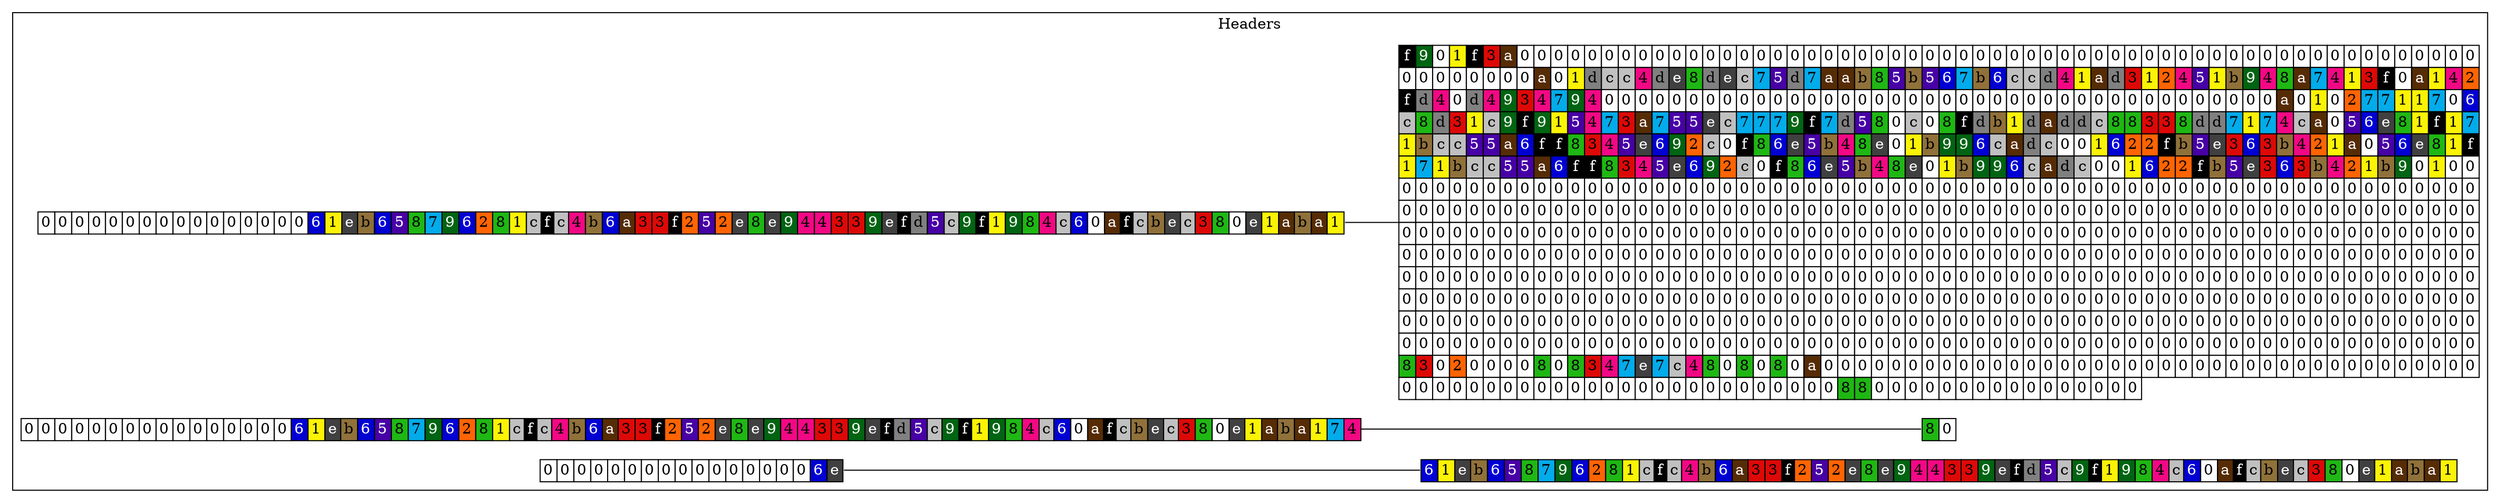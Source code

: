 digraph trie {
		rankdir=LR;
		node [shape=none margin=0 width=0 height=0]
		edge [dir = none headport=w tailport=e]
	subgraph cluster_0 {
			label = "Headers";
			color = black;

	k_10 [label=<
	<table border="0" color="#000000" cellborder="1" cellspacing="0">
	<tr>		<td bgcolor="#FFFFFF"><font color="#000000">0</font></td>
				<td bgcolor="#FFFFFF"><font color="#000000">0</font></td>
				<td bgcolor="#FFFFFF"><font color="#000000">0</font></td>
				<td bgcolor="#FFFFFF"><font color="#000000">0</font></td>
				<td bgcolor="#FFFFFF"><font color="#000000">0</font></td>
				<td bgcolor="#FFFFFF"><font color="#000000">0</font></td>
				<td bgcolor="#FFFFFF"><font color="#000000">0</font></td>
				<td bgcolor="#FFFFFF"><font color="#000000">0</font></td>
				<td bgcolor="#FFFFFF"><font color="#000000">0</font></td>
				<td bgcolor="#FFFFFF"><font color="#000000">0</font></td>
				<td bgcolor="#FFFFFF"><font color="#000000">0</font></td>
				<td bgcolor="#FFFFFF"><font color="#000000">0</font></td>
				<td bgcolor="#FFFFFF"><font color="#000000">0</font></td>
				<td bgcolor="#FFFFFF"><font color="#000000">0</font></td>
				<td bgcolor="#FFFFFF"><font color="#000000">0</font></td>
				<td bgcolor="#FFFFFF"><font color="#000000">0</font></td>
				<td bgcolor="#0000D3"><font color="#FFFFFF">6</font></td>
				<td bgcolor="#FBF305"><font color="#000000">1</font></td>
				<td bgcolor="#404040"><font color="#FFFFFF">e</font></td>
				<td bgcolor="#90713A"><font color="#000000">b</font></td>
				<td bgcolor="#0000D3"><font color="#FFFFFF">6</font></td>
				<td bgcolor="#4700A5"><font color="#FFFFFF">5</font></td>
				<td bgcolor="#1FB714"><font color="#000000">8</font></td>
				<td bgcolor="#02ABEA"><font color="#000000">7</font></td>
				<td bgcolor="#006412"><font color="#FFFFFF">9</font></td>
				<td bgcolor="#0000D3"><font color="#FFFFFF">6</font></td>
				<td bgcolor="#FF6403"><font color="#000000">2</font></td>
				<td bgcolor="#1FB714"><font color="#000000">8</font></td>
				<td bgcolor="#FBF305"><font color="#000000">1</font></td>
				<td bgcolor="#C0C0C0"><font color="#000000">c</font></td>
				<td bgcolor="#000000"><font color="#FFFFFF">f</font></td>
				<td bgcolor="#C0C0C0"><font color="#000000">c</font></td>
				<td bgcolor="#F20884"><font color="#000000">4</font></td>
				<td bgcolor="#90713A"><font color="#000000">b</font></td>
				<td bgcolor="#0000D3"><font color="#FFFFFF">6</font></td>
				<td bgcolor="#562C05"><font color="#FFFFFF">a</font></td>
				<td bgcolor="#DD0907"><font color="#000000">3</font></td>
				<td bgcolor="#DD0907"><font color="#000000">3</font></td>
				<td bgcolor="#000000"><font color="#FFFFFF">f</font></td>
				<td bgcolor="#FF6403"><font color="#000000">2</font></td>
				<td bgcolor="#4700A5"><font color="#FFFFFF">5</font></td>
				<td bgcolor="#FF6403"><font color="#000000">2</font></td>
				<td bgcolor="#404040"><font color="#FFFFFF">e</font></td>
				<td bgcolor="#1FB714"><font color="#000000">8</font></td>
				<td bgcolor="#404040"><font color="#FFFFFF">e</font></td>
				<td bgcolor="#006412"><font color="#FFFFFF">9</font></td>
				<td bgcolor="#F20884"><font color="#000000">4</font></td>
				<td bgcolor="#F20884"><font color="#000000">4</font></td>
				<td bgcolor="#DD0907"><font color="#000000">3</font></td>
				<td bgcolor="#DD0907"><font color="#000000">3</font></td>
				<td bgcolor="#006412"><font color="#FFFFFF">9</font></td>
				<td bgcolor="#404040"><font color="#FFFFFF">e</font></td>
				<td bgcolor="#000000"><font color="#FFFFFF">f</font></td>
				<td bgcolor="#808080"><font color="#000000">d</font></td>
				<td bgcolor="#4700A5"><font color="#FFFFFF">5</font></td>
				<td bgcolor="#C0C0C0"><font color="#000000">c</font></td>
				<td bgcolor="#006412"><font color="#FFFFFF">9</font></td>
				<td bgcolor="#000000"><font color="#FFFFFF">f</font></td>
				<td bgcolor="#FBF305"><font color="#000000">1</font></td>
				<td bgcolor="#006412"><font color="#FFFFFF">9</font></td>
				<td bgcolor="#1FB714"><font color="#000000">8</font></td>
				<td bgcolor="#F20884"><font color="#000000">4</font></td>
				<td bgcolor="#C0C0C0"><font color="#000000">c</font></td>
				<td bgcolor="#0000D3"><font color="#FFFFFF">6</font></td>
				<td bgcolor="#FFFFFF"><font color="#000000">0</font></td>
				<td bgcolor="#562C05"><font color="#FFFFFF">a</font></td>
				<td bgcolor="#000000"><font color="#FFFFFF">f</font></td>
				<td bgcolor="#C0C0C0"><font color="#000000">c</font></td>
				<td bgcolor="#90713A"><font color="#000000">b</font></td>
				<td bgcolor="#404040"><font color="#FFFFFF">e</font></td>
				<td bgcolor="#C0C0C0"><font color="#000000">c</font></td>
				<td bgcolor="#DD0907"><font color="#000000">3</font></td>
				<td bgcolor="#1FB714"><font color="#000000">8</font></td>
				<td bgcolor="#FFFFFF"><font color="#000000">0</font></td>
				<td bgcolor="#404040"><font color="#FFFFFF">e</font></td>
				<td bgcolor="#FBF305"><font color="#000000">1</font></td>
				<td bgcolor="#562C05"><font color="#FFFFFF">a</font></td>
				<td bgcolor="#90713A"><font color="#000000">b</font></td>
				<td bgcolor="#562C05"><font color="#FFFFFF">a</font></td>
				<td bgcolor="#FBF305"><font color="#000000">1</font></td>
		
	</tr></table>
	>];
	
	v_10 [label=<
	<table border="0" color="#000000" cellborder="1" cellspacing="0">
			<tr>		<td bgcolor="#000000"><font color="#FFFFFF">f</font></td>
						<td bgcolor="#006412"><font color="#FFFFFF">9</font></td>
						<td bgcolor="#FFFFFF"><font color="#000000">0</font></td>
						<td bgcolor="#FBF305"><font color="#000000">1</font></td>
						<td bgcolor="#000000"><font color="#FFFFFF">f</font></td>
						<td bgcolor="#DD0907"><font color="#000000">3</font></td>
						<td bgcolor="#562C05"><font color="#FFFFFF">a</font></td>
						<td bgcolor="#FFFFFF"><font color="#000000">0</font></td>
						<td bgcolor="#FFFFFF"><font color="#000000">0</font></td>
						<td bgcolor="#FFFFFF"><font color="#000000">0</font></td>
						<td bgcolor="#FFFFFF"><font color="#000000">0</font></td>
						<td bgcolor="#FFFFFF"><font color="#000000">0</font></td>
						<td bgcolor="#FFFFFF"><font color="#000000">0</font></td>
						<td bgcolor="#FFFFFF"><font color="#000000">0</font></td>
						<td bgcolor="#FFFFFF"><font color="#000000">0</font></td>
						<td bgcolor="#FFFFFF"><font color="#000000">0</font></td>
						<td bgcolor="#FFFFFF"><font color="#000000">0</font></td>
						<td bgcolor="#FFFFFF"><font color="#000000">0</font></td>
						<td bgcolor="#FFFFFF"><font color="#000000">0</font></td>
						<td bgcolor="#FFFFFF"><font color="#000000">0</font></td>
						<td bgcolor="#FFFFFF"><font color="#000000">0</font></td>
						<td bgcolor="#FFFFFF"><font color="#000000">0</font></td>
						<td bgcolor="#FFFFFF"><font color="#000000">0</font></td>
						<td bgcolor="#FFFFFF"><font color="#000000">0</font></td>
						<td bgcolor="#FFFFFF"><font color="#000000">0</font></td>
						<td bgcolor="#FFFFFF"><font color="#000000">0</font></td>
						<td bgcolor="#FFFFFF"><font color="#000000">0</font></td>
						<td bgcolor="#FFFFFF"><font color="#000000">0</font></td>
						<td bgcolor="#FFFFFF"><font color="#000000">0</font></td>
						<td bgcolor="#FFFFFF"><font color="#000000">0</font></td>
						<td bgcolor="#FFFFFF"><font color="#000000">0</font></td>
						<td bgcolor="#FFFFFF"><font color="#000000">0</font></td>
						<td bgcolor="#FFFFFF"><font color="#000000">0</font></td>
						<td bgcolor="#FFFFFF"><font color="#000000">0</font></td>
						<td bgcolor="#FFFFFF"><font color="#000000">0</font></td>
						<td bgcolor="#FFFFFF"><font color="#000000">0</font></td>
						<td bgcolor="#FFFFFF"><font color="#000000">0</font></td>
						<td bgcolor="#FFFFFF"><font color="#000000">0</font></td>
						<td bgcolor="#FFFFFF"><font color="#000000">0</font></td>
						<td bgcolor="#FFFFFF"><font color="#000000">0</font></td>
						<td bgcolor="#FFFFFF"><font color="#000000">0</font></td>
						<td bgcolor="#FFFFFF"><font color="#000000">0</font></td>
						<td bgcolor="#FFFFFF"><font color="#000000">0</font></td>
						<td bgcolor="#FFFFFF"><font color="#000000">0</font></td>
						<td bgcolor="#FFFFFF"><font color="#000000">0</font></td>
						<td bgcolor="#FFFFFF"><font color="#000000">0</font></td>
						<td bgcolor="#FFFFFF"><font color="#000000">0</font></td>
						<td bgcolor="#FFFFFF"><font color="#000000">0</font></td>
						<td bgcolor="#FFFFFF"><font color="#000000">0</font></td>
						<td bgcolor="#FFFFFF"><font color="#000000">0</font></td>
						<td bgcolor="#FFFFFF"><font color="#000000">0</font></td>
						<td bgcolor="#FFFFFF"><font color="#000000">0</font></td>
						<td bgcolor="#FFFFFF"><font color="#000000">0</font></td>
						<td bgcolor="#FFFFFF"><font color="#000000">0</font></td>
						<td bgcolor="#FFFFFF"><font color="#000000">0</font></td>
						<td bgcolor="#FFFFFF"><font color="#000000">0</font></td>
						<td bgcolor="#FFFFFF"><font color="#000000">0</font></td>
						<td bgcolor="#FFFFFF"><font color="#000000">0</font></td>
						<td bgcolor="#FFFFFF"><font color="#000000">0</font></td>
						<td bgcolor="#FFFFFF"><font color="#000000">0</font></td>
						<td bgcolor="#FFFFFF"><font color="#000000">0</font></td>
						<td bgcolor="#FFFFFF"><font color="#000000">0</font></td>
						<td bgcolor="#FFFFFF"><font color="#000000">0</font></td>
						<td bgcolor="#FFFFFF"><font color="#000000">0</font></td>
				</tr>
				<tr>		<td bgcolor="#FFFFFF"><font color="#000000">0</font></td>
						<td bgcolor="#FFFFFF"><font color="#000000">0</font></td>
						<td bgcolor="#FFFFFF"><font color="#000000">0</font></td>
						<td bgcolor="#FFFFFF"><font color="#000000">0</font></td>
						<td bgcolor="#FFFFFF"><font color="#000000">0</font></td>
						<td bgcolor="#FFFFFF"><font color="#000000">0</font></td>
						<td bgcolor="#FFFFFF"><font color="#000000">0</font></td>
						<td bgcolor="#FFFFFF"><font color="#000000">0</font></td>
						<td bgcolor="#562C05"><font color="#FFFFFF">a</font></td>
						<td bgcolor="#FFFFFF"><font color="#000000">0</font></td>
						<td bgcolor="#FBF305"><font color="#000000">1</font></td>
						<td bgcolor="#808080"><font color="#000000">d</font></td>
						<td bgcolor="#C0C0C0"><font color="#000000">c</font></td>
						<td bgcolor="#C0C0C0"><font color="#000000">c</font></td>
						<td bgcolor="#F20884"><font color="#000000">4</font></td>
						<td bgcolor="#808080"><font color="#000000">d</font></td>
						<td bgcolor="#404040"><font color="#FFFFFF">e</font></td>
						<td bgcolor="#1FB714"><font color="#000000">8</font></td>
						<td bgcolor="#808080"><font color="#000000">d</font></td>
						<td bgcolor="#404040"><font color="#FFFFFF">e</font></td>
						<td bgcolor="#C0C0C0"><font color="#000000">c</font></td>
						<td bgcolor="#02ABEA"><font color="#000000">7</font></td>
						<td bgcolor="#4700A5"><font color="#FFFFFF">5</font></td>
						<td bgcolor="#808080"><font color="#000000">d</font></td>
						<td bgcolor="#02ABEA"><font color="#000000">7</font></td>
						<td bgcolor="#562C05"><font color="#FFFFFF">a</font></td>
						<td bgcolor="#562C05"><font color="#FFFFFF">a</font></td>
						<td bgcolor="#90713A"><font color="#000000">b</font></td>
						<td bgcolor="#1FB714"><font color="#000000">8</font></td>
						<td bgcolor="#4700A5"><font color="#FFFFFF">5</font></td>
						<td bgcolor="#90713A"><font color="#000000">b</font></td>
						<td bgcolor="#4700A5"><font color="#FFFFFF">5</font></td>
						<td bgcolor="#0000D3"><font color="#FFFFFF">6</font></td>
						<td bgcolor="#02ABEA"><font color="#000000">7</font></td>
						<td bgcolor="#90713A"><font color="#000000">b</font></td>
						<td bgcolor="#0000D3"><font color="#FFFFFF">6</font></td>
						<td bgcolor="#C0C0C0"><font color="#000000">c</font></td>
						<td bgcolor="#C0C0C0"><font color="#000000">c</font></td>
						<td bgcolor="#808080"><font color="#000000">d</font></td>
						<td bgcolor="#F20884"><font color="#000000">4</font></td>
						<td bgcolor="#FBF305"><font color="#000000">1</font></td>
						<td bgcolor="#562C05"><font color="#FFFFFF">a</font></td>
						<td bgcolor="#808080"><font color="#000000">d</font></td>
						<td bgcolor="#DD0907"><font color="#000000">3</font></td>
						<td bgcolor="#FBF305"><font color="#000000">1</font></td>
						<td bgcolor="#FF6403"><font color="#000000">2</font></td>
						<td bgcolor="#F20884"><font color="#000000">4</font></td>
						<td bgcolor="#4700A5"><font color="#FFFFFF">5</font></td>
						<td bgcolor="#FBF305"><font color="#000000">1</font></td>
						<td bgcolor="#90713A"><font color="#000000">b</font></td>
						<td bgcolor="#006412"><font color="#FFFFFF">9</font></td>
						<td bgcolor="#F20884"><font color="#000000">4</font></td>
						<td bgcolor="#1FB714"><font color="#000000">8</font></td>
						<td bgcolor="#562C05"><font color="#FFFFFF">a</font></td>
						<td bgcolor="#02ABEA"><font color="#000000">7</font></td>
						<td bgcolor="#F20884"><font color="#000000">4</font></td>
						<td bgcolor="#FBF305"><font color="#000000">1</font></td>
						<td bgcolor="#DD0907"><font color="#000000">3</font></td>
						<td bgcolor="#000000"><font color="#FFFFFF">f</font></td>
						<td bgcolor="#FFFFFF"><font color="#000000">0</font></td>
						<td bgcolor="#562C05"><font color="#FFFFFF">a</font></td>
						<td bgcolor="#FBF305"><font color="#000000">1</font></td>
						<td bgcolor="#F20884"><font color="#000000">4</font></td>
						<td bgcolor="#FF6403"><font color="#000000">2</font></td>
				</tr>
				<tr>		<td bgcolor="#000000"><font color="#FFFFFF">f</font></td>
						<td bgcolor="#808080"><font color="#000000">d</font></td>
						<td bgcolor="#F20884"><font color="#000000">4</font></td>
						<td bgcolor="#FFFFFF"><font color="#000000">0</font></td>
						<td bgcolor="#808080"><font color="#000000">d</font></td>
						<td bgcolor="#F20884"><font color="#000000">4</font></td>
						<td bgcolor="#006412"><font color="#FFFFFF">9</font></td>
						<td bgcolor="#DD0907"><font color="#000000">3</font></td>
						<td bgcolor="#F20884"><font color="#000000">4</font></td>
						<td bgcolor="#02ABEA"><font color="#000000">7</font></td>
						<td bgcolor="#006412"><font color="#FFFFFF">9</font></td>
						<td bgcolor="#F20884"><font color="#000000">4</font></td>
						<td bgcolor="#FFFFFF"><font color="#000000">0</font></td>
						<td bgcolor="#FFFFFF"><font color="#000000">0</font></td>
						<td bgcolor="#FFFFFF"><font color="#000000">0</font></td>
						<td bgcolor="#FFFFFF"><font color="#000000">0</font></td>
						<td bgcolor="#FFFFFF"><font color="#000000">0</font></td>
						<td bgcolor="#FFFFFF"><font color="#000000">0</font></td>
						<td bgcolor="#FFFFFF"><font color="#000000">0</font></td>
						<td bgcolor="#FFFFFF"><font color="#000000">0</font></td>
						<td bgcolor="#FFFFFF"><font color="#000000">0</font></td>
						<td bgcolor="#FFFFFF"><font color="#000000">0</font></td>
						<td bgcolor="#FFFFFF"><font color="#000000">0</font></td>
						<td bgcolor="#FFFFFF"><font color="#000000">0</font></td>
						<td bgcolor="#FFFFFF"><font color="#000000">0</font></td>
						<td bgcolor="#FFFFFF"><font color="#000000">0</font></td>
						<td bgcolor="#FFFFFF"><font color="#000000">0</font></td>
						<td bgcolor="#FFFFFF"><font color="#000000">0</font></td>
						<td bgcolor="#FFFFFF"><font color="#000000">0</font></td>
						<td bgcolor="#FFFFFF"><font color="#000000">0</font></td>
						<td bgcolor="#FFFFFF"><font color="#000000">0</font></td>
						<td bgcolor="#FFFFFF"><font color="#000000">0</font></td>
						<td bgcolor="#FFFFFF"><font color="#000000">0</font></td>
						<td bgcolor="#FFFFFF"><font color="#000000">0</font></td>
						<td bgcolor="#FFFFFF"><font color="#000000">0</font></td>
						<td bgcolor="#FFFFFF"><font color="#000000">0</font></td>
						<td bgcolor="#FFFFFF"><font color="#000000">0</font></td>
						<td bgcolor="#FFFFFF"><font color="#000000">0</font></td>
						<td bgcolor="#FFFFFF"><font color="#000000">0</font></td>
						<td bgcolor="#FFFFFF"><font color="#000000">0</font></td>
						<td bgcolor="#FFFFFF"><font color="#000000">0</font></td>
						<td bgcolor="#FFFFFF"><font color="#000000">0</font></td>
						<td bgcolor="#FFFFFF"><font color="#000000">0</font></td>
						<td bgcolor="#FFFFFF"><font color="#000000">0</font></td>
						<td bgcolor="#FFFFFF"><font color="#000000">0</font></td>
						<td bgcolor="#FFFFFF"><font color="#000000">0</font></td>
						<td bgcolor="#FFFFFF"><font color="#000000">0</font></td>
						<td bgcolor="#FFFFFF"><font color="#000000">0</font></td>
						<td bgcolor="#FFFFFF"><font color="#000000">0</font></td>
						<td bgcolor="#FFFFFF"><font color="#000000">0</font></td>
						<td bgcolor="#FFFFFF"><font color="#000000">0</font></td>
						<td bgcolor="#FFFFFF"><font color="#000000">0</font></td>
						<td bgcolor="#562C05"><font color="#FFFFFF">a</font></td>
						<td bgcolor="#FFFFFF"><font color="#000000">0</font></td>
						<td bgcolor="#FBF305"><font color="#000000">1</font></td>
						<td bgcolor="#FFFFFF"><font color="#000000">0</font></td>
						<td bgcolor="#FF6403"><font color="#000000">2</font></td>
						<td bgcolor="#02ABEA"><font color="#000000">7</font></td>
						<td bgcolor="#02ABEA"><font color="#000000">7</font></td>
						<td bgcolor="#FBF305"><font color="#000000">1</font></td>
						<td bgcolor="#FBF305"><font color="#000000">1</font></td>
						<td bgcolor="#02ABEA"><font color="#000000">7</font></td>
						<td bgcolor="#FFFFFF"><font color="#000000">0</font></td>
						<td bgcolor="#0000D3"><font color="#FFFFFF">6</font></td>
				</tr>
				<tr>		<td bgcolor="#C0C0C0"><font color="#000000">c</font></td>
						<td bgcolor="#1FB714"><font color="#000000">8</font></td>
						<td bgcolor="#808080"><font color="#000000">d</font></td>
						<td bgcolor="#DD0907"><font color="#000000">3</font></td>
						<td bgcolor="#FBF305"><font color="#000000">1</font></td>
						<td bgcolor="#C0C0C0"><font color="#000000">c</font></td>
						<td bgcolor="#006412"><font color="#FFFFFF">9</font></td>
						<td bgcolor="#000000"><font color="#FFFFFF">f</font></td>
						<td bgcolor="#006412"><font color="#FFFFFF">9</font></td>
						<td bgcolor="#FBF305"><font color="#000000">1</font></td>
						<td bgcolor="#4700A5"><font color="#FFFFFF">5</font></td>
						<td bgcolor="#F20884"><font color="#000000">4</font></td>
						<td bgcolor="#02ABEA"><font color="#000000">7</font></td>
						<td bgcolor="#DD0907"><font color="#000000">3</font></td>
						<td bgcolor="#562C05"><font color="#FFFFFF">a</font></td>
						<td bgcolor="#02ABEA"><font color="#000000">7</font></td>
						<td bgcolor="#4700A5"><font color="#FFFFFF">5</font></td>
						<td bgcolor="#4700A5"><font color="#FFFFFF">5</font></td>
						<td bgcolor="#404040"><font color="#FFFFFF">e</font></td>
						<td bgcolor="#C0C0C0"><font color="#000000">c</font></td>
						<td bgcolor="#02ABEA"><font color="#000000">7</font></td>
						<td bgcolor="#02ABEA"><font color="#000000">7</font></td>
						<td bgcolor="#02ABEA"><font color="#000000">7</font></td>
						<td bgcolor="#006412"><font color="#FFFFFF">9</font></td>
						<td bgcolor="#000000"><font color="#FFFFFF">f</font></td>
						<td bgcolor="#02ABEA"><font color="#000000">7</font></td>
						<td bgcolor="#808080"><font color="#000000">d</font></td>
						<td bgcolor="#4700A5"><font color="#FFFFFF">5</font></td>
						<td bgcolor="#1FB714"><font color="#000000">8</font></td>
						<td bgcolor="#FFFFFF"><font color="#000000">0</font></td>
						<td bgcolor="#C0C0C0"><font color="#000000">c</font></td>
						<td bgcolor="#FFFFFF"><font color="#000000">0</font></td>
						<td bgcolor="#1FB714"><font color="#000000">8</font></td>
						<td bgcolor="#000000"><font color="#FFFFFF">f</font></td>
						<td bgcolor="#808080"><font color="#000000">d</font></td>
						<td bgcolor="#90713A"><font color="#000000">b</font></td>
						<td bgcolor="#FBF305"><font color="#000000">1</font></td>
						<td bgcolor="#808080"><font color="#000000">d</font></td>
						<td bgcolor="#562C05"><font color="#FFFFFF">a</font></td>
						<td bgcolor="#808080"><font color="#000000">d</font></td>
						<td bgcolor="#808080"><font color="#000000">d</font></td>
						<td bgcolor="#C0C0C0"><font color="#000000">c</font></td>
						<td bgcolor="#1FB714"><font color="#000000">8</font></td>
						<td bgcolor="#1FB714"><font color="#000000">8</font></td>
						<td bgcolor="#DD0907"><font color="#000000">3</font></td>
						<td bgcolor="#DD0907"><font color="#000000">3</font></td>
						<td bgcolor="#1FB714"><font color="#000000">8</font></td>
						<td bgcolor="#808080"><font color="#000000">d</font></td>
						<td bgcolor="#808080"><font color="#000000">d</font></td>
						<td bgcolor="#02ABEA"><font color="#000000">7</font></td>
						<td bgcolor="#FBF305"><font color="#000000">1</font></td>
						<td bgcolor="#02ABEA"><font color="#000000">7</font></td>
						<td bgcolor="#F20884"><font color="#000000">4</font></td>
						<td bgcolor="#C0C0C0"><font color="#000000">c</font></td>
						<td bgcolor="#562C05"><font color="#FFFFFF">a</font></td>
						<td bgcolor="#FFFFFF"><font color="#000000">0</font></td>
						<td bgcolor="#4700A5"><font color="#FFFFFF">5</font></td>
						<td bgcolor="#0000D3"><font color="#FFFFFF">6</font></td>
						<td bgcolor="#404040"><font color="#FFFFFF">e</font></td>
						<td bgcolor="#1FB714"><font color="#000000">8</font></td>
						<td bgcolor="#FBF305"><font color="#000000">1</font></td>
						<td bgcolor="#000000"><font color="#FFFFFF">f</font></td>
						<td bgcolor="#FBF305"><font color="#000000">1</font></td>
						<td bgcolor="#02ABEA"><font color="#000000">7</font></td>
				</tr>
				<tr>		<td bgcolor="#FBF305"><font color="#000000">1</font></td>
						<td bgcolor="#90713A"><font color="#000000">b</font></td>
						<td bgcolor="#C0C0C0"><font color="#000000">c</font></td>
						<td bgcolor="#C0C0C0"><font color="#000000">c</font></td>
						<td bgcolor="#4700A5"><font color="#FFFFFF">5</font></td>
						<td bgcolor="#4700A5"><font color="#FFFFFF">5</font></td>
						<td bgcolor="#562C05"><font color="#FFFFFF">a</font></td>
						<td bgcolor="#0000D3"><font color="#FFFFFF">6</font></td>
						<td bgcolor="#000000"><font color="#FFFFFF">f</font></td>
						<td bgcolor="#000000"><font color="#FFFFFF">f</font></td>
						<td bgcolor="#1FB714"><font color="#000000">8</font></td>
						<td bgcolor="#DD0907"><font color="#000000">3</font></td>
						<td bgcolor="#F20884"><font color="#000000">4</font></td>
						<td bgcolor="#4700A5"><font color="#FFFFFF">5</font></td>
						<td bgcolor="#404040"><font color="#FFFFFF">e</font></td>
						<td bgcolor="#0000D3"><font color="#FFFFFF">6</font></td>
						<td bgcolor="#006412"><font color="#FFFFFF">9</font></td>
						<td bgcolor="#FF6403"><font color="#000000">2</font></td>
						<td bgcolor="#C0C0C0"><font color="#000000">c</font></td>
						<td bgcolor="#FFFFFF"><font color="#000000">0</font></td>
						<td bgcolor="#000000"><font color="#FFFFFF">f</font></td>
						<td bgcolor="#1FB714"><font color="#000000">8</font></td>
						<td bgcolor="#0000D3"><font color="#FFFFFF">6</font></td>
						<td bgcolor="#404040"><font color="#FFFFFF">e</font></td>
						<td bgcolor="#4700A5"><font color="#FFFFFF">5</font></td>
						<td bgcolor="#90713A"><font color="#000000">b</font></td>
						<td bgcolor="#F20884"><font color="#000000">4</font></td>
						<td bgcolor="#1FB714"><font color="#000000">8</font></td>
						<td bgcolor="#404040"><font color="#FFFFFF">e</font></td>
						<td bgcolor="#FFFFFF"><font color="#000000">0</font></td>
						<td bgcolor="#FBF305"><font color="#000000">1</font></td>
						<td bgcolor="#90713A"><font color="#000000">b</font></td>
						<td bgcolor="#006412"><font color="#FFFFFF">9</font></td>
						<td bgcolor="#006412"><font color="#FFFFFF">9</font></td>
						<td bgcolor="#0000D3"><font color="#FFFFFF">6</font></td>
						<td bgcolor="#C0C0C0"><font color="#000000">c</font></td>
						<td bgcolor="#562C05"><font color="#FFFFFF">a</font></td>
						<td bgcolor="#808080"><font color="#000000">d</font></td>
						<td bgcolor="#C0C0C0"><font color="#000000">c</font></td>
						<td bgcolor="#FFFFFF"><font color="#000000">0</font></td>
						<td bgcolor="#FFFFFF"><font color="#000000">0</font></td>
						<td bgcolor="#FBF305"><font color="#000000">1</font></td>
						<td bgcolor="#0000D3"><font color="#FFFFFF">6</font></td>
						<td bgcolor="#FF6403"><font color="#000000">2</font></td>
						<td bgcolor="#FF6403"><font color="#000000">2</font></td>
						<td bgcolor="#000000"><font color="#FFFFFF">f</font></td>
						<td bgcolor="#90713A"><font color="#000000">b</font></td>
						<td bgcolor="#4700A5"><font color="#FFFFFF">5</font></td>
						<td bgcolor="#404040"><font color="#FFFFFF">e</font></td>
						<td bgcolor="#DD0907"><font color="#000000">3</font></td>
						<td bgcolor="#0000D3"><font color="#FFFFFF">6</font></td>
						<td bgcolor="#DD0907"><font color="#000000">3</font></td>
						<td bgcolor="#90713A"><font color="#000000">b</font></td>
						<td bgcolor="#F20884"><font color="#000000">4</font></td>
						<td bgcolor="#FF6403"><font color="#000000">2</font></td>
						<td bgcolor="#FBF305"><font color="#000000">1</font></td>
						<td bgcolor="#562C05"><font color="#FFFFFF">a</font></td>
						<td bgcolor="#FFFFFF"><font color="#000000">0</font></td>
						<td bgcolor="#4700A5"><font color="#FFFFFF">5</font></td>
						<td bgcolor="#0000D3"><font color="#FFFFFF">6</font></td>
						<td bgcolor="#404040"><font color="#FFFFFF">e</font></td>
						<td bgcolor="#1FB714"><font color="#000000">8</font></td>
						<td bgcolor="#FBF305"><font color="#000000">1</font></td>
						<td bgcolor="#000000"><font color="#FFFFFF">f</font></td>
				</tr>
				<tr>		<td bgcolor="#FBF305"><font color="#000000">1</font></td>
						<td bgcolor="#02ABEA"><font color="#000000">7</font></td>
						<td bgcolor="#FBF305"><font color="#000000">1</font></td>
						<td bgcolor="#90713A"><font color="#000000">b</font></td>
						<td bgcolor="#C0C0C0"><font color="#000000">c</font></td>
						<td bgcolor="#C0C0C0"><font color="#000000">c</font></td>
						<td bgcolor="#4700A5"><font color="#FFFFFF">5</font></td>
						<td bgcolor="#4700A5"><font color="#FFFFFF">5</font></td>
						<td bgcolor="#562C05"><font color="#FFFFFF">a</font></td>
						<td bgcolor="#0000D3"><font color="#FFFFFF">6</font></td>
						<td bgcolor="#000000"><font color="#FFFFFF">f</font></td>
						<td bgcolor="#000000"><font color="#FFFFFF">f</font></td>
						<td bgcolor="#1FB714"><font color="#000000">8</font></td>
						<td bgcolor="#DD0907"><font color="#000000">3</font></td>
						<td bgcolor="#F20884"><font color="#000000">4</font></td>
						<td bgcolor="#4700A5"><font color="#FFFFFF">5</font></td>
						<td bgcolor="#404040"><font color="#FFFFFF">e</font></td>
						<td bgcolor="#0000D3"><font color="#FFFFFF">6</font></td>
						<td bgcolor="#006412"><font color="#FFFFFF">9</font></td>
						<td bgcolor="#FF6403"><font color="#000000">2</font></td>
						<td bgcolor="#C0C0C0"><font color="#000000">c</font></td>
						<td bgcolor="#FFFFFF"><font color="#000000">0</font></td>
						<td bgcolor="#000000"><font color="#FFFFFF">f</font></td>
						<td bgcolor="#1FB714"><font color="#000000">8</font></td>
						<td bgcolor="#0000D3"><font color="#FFFFFF">6</font></td>
						<td bgcolor="#404040"><font color="#FFFFFF">e</font></td>
						<td bgcolor="#4700A5"><font color="#FFFFFF">5</font></td>
						<td bgcolor="#90713A"><font color="#000000">b</font></td>
						<td bgcolor="#F20884"><font color="#000000">4</font></td>
						<td bgcolor="#1FB714"><font color="#000000">8</font></td>
						<td bgcolor="#404040"><font color="#FFFFFF">e</font></td>
						<td bgcolor="#FFFFFF"><font color="#000000">0</font></td>
						<td bgcolor="#FBF305"><font color="#000000">1</font></td>
						<td bgcolor="#90713A"><font color="#000000">b</font></td>
						<td bgcolor="#006412"><font color="#FFFFFF">9</font></td>
						<td bgcolor="#006412"><font color="#FFFFFF">9</font></td>
						<td bgcolor="#0000D3"><font color="#FFFFFF">6</font></td>
						<td bgcolor="#C0C0C0"><font color="#000000">c</font></td>
						<td bgcolor="#562C05"><font color="#FFFFFF">a</font></td>
						<td bgcolor="#808080"><font color="#000000">d</font></td>
						<td bgcolor="#C0C0C0"><font color="#000000">c</font></td>
						<td bgcolor="#FFFFFF"><font color="#000000">0</font></td>
						<td bgcolor="#FFFFFF"><font color="#000000">0</font></td>
						<td bgcolor="#FBF305"><font color="#000000">1</font></td>
						<td bgcolor="#0000D3"><font color="#FFFFFF">6</font></td>
						<td bgcolor="#FF6403"><font color="#000000">2</font></td>
						<td bgcolor="#FF6403"><font color="#000000">2</font></td>
						<td bgcolor="#000000"><font color="#FFFFFF">f</font></td>
						<td bgcolor="#90713A"><font color="#000000">b</font></td>
						<td bgcolor="#4700A5"><font color="#FFFFFF">5</font></td>
						<td bgcolor="#404040"><font color="#FFFFFF">e</font></td>
						<td bgcolor="#DD0907"><font color="#000000">3</font></td>
						<td bgcolor="#0000D3"><font color="#FFFFFF">6</font></td>
						<td bgcolor="#DD0907"><font color="#000000">3</font></td>
						<td bgcolor="#90713A"><font color="#000000">b</font></td>
						<td bgcolor="#F20884"><font color="#000000">4</font></td>
						<td bgcolor="#FF6403"><font color="#000000">2</font></td>
						<td bgcolor="#FBF305"><font color="#000000">1</font></td>
						<td bgcolor="#90713A"><font color="#000000">b</font></td>
						<td bgcolor="#006412"><font color="#FFFFFF">9</font></td>
						<td bgcolor="#FFFFFF"><font color="#000000">0</font></td>
						<td bgcolor="#FBF305"><font color="#000000">1</font></td>
						<td bgcolor="#FFFFFF"><font color="#000000">0</font></td>
						<td bgcolor="#FFFFFF"><font color="#000000">0</font></td>
				</tr>
				<tr>		<td bgcolor="#FFFFFF"><font color="#000000">0</font></td>
						<td bgcolor="#FFFFFF"><font color="#000000">0</font></td>
						<td bgcolor="#FFFFFF"><font color="#000000">0</font></td>
						<td bgcolor="#FFFFFF"><font color="#000000">0</font></td>
						<td bgcolor="#FFFFFF"><font color="#000000">0</font></td>
						<td bgcolor="#FFFFFF"><font color="#000000">0</font></td>
						<td bgcolor="#FFFFFF"><font color="#000000">0</font></td>
						<td bgcolor="#FFFFFF"><font color="#000000">0</font></td>
						<td bgcolor="#FFFFFF"><font color="#000000">0</font></td>
						<td bgcolor="#FFFFFF"><font color="#000000">0</font></td>
						<td bgcolor="#FFFFFF"><font color="#000000">0</font></td>
						<td bgcolor="#FFFFFF"><font color="#000000">0</font></td>
						<td bgcolor="#FFFFFF"><font color="#000000">0</font></td>
						<td bgcolor="#FFFFFF"><font color="#000000">0</font></td>
						<td bgcolor="#FFFFFF"><font color="#000000">0</font></td>
						<td bgcolor="#FFFFFF"><font color="#000000">0</font></td>
						<td bgcolor="#FFFFFF"><font color="#000000">0</font></td>
						<td bgcolor="#FFFFFF"><font color="#000000">0</font></td>
						<td bgcolor="#FFFFFF"><font color="#000000">0</font></td>
						<td bgcolor="#FFFFFF"><font color="#000000">0</font></td>
						<td bgcolor="#FFFFFF"><font color="#000000">0</font></td>
						<td bgcolor="#FFFFFF"><font color="#000000">0</font></td>
						<td bgcolor="#FFFFFF"><font color="#000000">0</font></td>
						<td bgcolor="#FFFFFF"><font color="#000000">0</font></td>
						<td bgcolor="#FFFFFF"><font color="#000000">0</font></td>
						<td bgcolor="#FFFFFF"><font color="#000000">0</font></td>
						<td bgcolor="#FFFFFF"><font color="#000000">0</font></td>
						<td bgcolor="#FFFFFF"><font color="#000000">0</font></td>
						<td bgcolor="#FFFFFF"><font color="#000000">0</font></td>
						<td bgcolor="#FFFFFF"><font color="#000000">0</font></td>
						<td bgcolor="#FFFFFF"><font color="#000000">0</font></td>
						<td bgcolor="#FFFFFF"><font color="#000000">0</font></td>
						<td bgcolor="#FFFFFF"><font color="#000000">0</font></td>
						<td bgcolor="#FFFFFF"><font color="#000000">0</font></td>
						<td bgcolor="#FFFFFF"><font color="#000000">0</font></td>
						<td bgcolor="#FFFFFF"><font color="#000000">0</font></td>
						<td bgcolor="#FFFFFF"><font color="#000000">0</font></td>
						<td bgcolor="#FFFFFF"><font color="#000000">0</font></td>
						<td bgcolor="#FFFFFF"><font color="#000000">0</font></td>
						<td bgcolor="#FFFFFF"><font color="#000000">0</font></td>
						<td bgcolor="#FFFFFF"><font color="#000000">0</font></td>
						<td bgcolor="#FFFFFF"><font color="#000000">0</font></td>
						<td bgcolor="#FFFFFF"><font color="#000000">0</font></td>
						<td bgcolor="#FFFFFF"><font color="#000000">0</font></td>
						<td bgcolor="#FFFFFF"><font color="#000000">0</font></td>
						<td bgcolor="#FFFFFF"><font color="#000000">0</font></td>
						<td bgcolor="#FFFFFF"><font color="#000000">0</font></td>
						<td bgcolor="#FFFFFF"><font color="#000000">0</font></td>
						<td bgcolor="#FFFFFF"><font color="#000000">0</font></td>
						<td bgcolor="#FFFFFF"><font color="#000000">0</font></td>
						<td bgcolor="#FFFFFF"><font color="#000000">0</font></td>
						<td bgcolor="#FFFFFF"><font color="#000000">0</font></td>
						<td bgcolor="#FFFFFF"><font color="#000000">0</font></td>
						<td bgcolor="#FFFFFF"><font color="#000000">0</font></td>
						<td bgcolor="#FFFFFF"><font color="#000000">0</font></td>
						<td bgcolor="#FFFFFF"><font color="#000000">0</font></td>
						<td bgcolor="#FFFFFF"><font color="#000000">0</font></td>
						<td bgcolor="#FFFFFF"><font color="#000000">0</font></td>
						<td bgcolor="#FFFFFF"><font color="#000000">0</font></td>
						<td bgcolor="#FFFFFF"><font color="#000000">0</font></td>
						<td bgcolor="#FFFFFF"><font color="#000000">0</font></td>
						<td bgcolor="#FFFFFF"><font color="#000000">0</font></td>
						<td bgcolor="#FFFFFF"><font color="#000000">0</font></td>
						<td bgcolor="#FFFFFF"><font color="#000000">0</font></td>
				</tr>
				<tr>		<td bgcolor="#FFFFFF"><font color="#000000">0</font></td>
						<td bgcolor="#FFFFFF"><font color="#000000">0</font></td>
						<td bgcolor="#FFFFFF"><font color="#000000">0</font></td>
						<td bgcolor="#FFFFFF"><font color="#000000">0</font></td>
						<td bgcolor="#FFFFFF"><font color="#000000">0</font></td>
						<td bgcolor="#FFFFFF"><font color="#000000">0</font></td>
						<td bgcolor="#FFFFFF"><font color="#000000">0</font></td>
						<td bgcolor="#FFFFFF"><font color="#000000">0</font></td>
						<td bgcolor="#FFFFFF"><font color="#000000">0</font></td>
						<td bgcolor="#FFFFFF"><font color="#000000">0</font></td>
						<td bgcolor="#FFFFFF"><font color="#000000">0</font></td>
						<td bgcolor="#FFFFFF"><font color="#000000">0</font></td>
						<td bgcolor="#FFFFFF"><font color="#000000">0</font></td>
						<td bgcolor="#FFFFFF"><font color="#000000">0</font></td>
						<td bgcolor="#FFFFFF"><font color="#000000">0</font></td>
						<td bgcolor="#FFFFFF"><font color="#000000">0</font></td>
						<td bgcolor="#FFFFFF"><font color="#000000">0</font></td>
						<td bgcolor="#FFFFFF"><font color="#000000">0</font></td>
						<td bgcolor="#FFFFFF"><font color="#000000">0</font></td>
						<td bgcolor="#FFFFFF"><font color="#000000">0</font></td>
						<td bgcolor="#FFFFFF"><font color="#000000">0</font></td>
						<td bgcolor="#FFFFFF"><font color="#000000">0</font></td>
						<td bgcolor="#FFFFFF"><font color="#000000">0</font></td>
						<td bgcolor="#FFFFFF"><font color="#000000">0</font></td>
						<td bgcolor="#FFFFFF"><font color="#000000">0</font></td>
						<td bgcolor="#FFFFFF"><font color="#000000">0</font></td>
						<td bgcolor="#FFFFFF"><font color="#000000">0</font></td>
						<td bgcolor="#FFFFFF"><font color="#000000">0</font></td>
						<td bgcolor="#FFFFFF"><font color="#000000">0</font></td>
						<td bgcolor="#FFFFFF"><font color="#000000">0</font></td>
						<td bgcolor="#FFFFFF"><font color="#000000">0</font></td>
						<td bgcolor="#FFFFFF"><font color="#000000">0</font></td>
						<td bgcolor="#FFFFFF"><font color="#000000">0</font></td>
						<td bgcolor="#FFFFFF"><font color="#000000">0</font></td>
						<td bgcolor="#FFFFFF"><font color="#000000">0</font></td>
						<td bgcolor="#FFFFFF"><font color="#000000">0</font></td>
						<td bgcolor="#FFFFFF"><font color="#000000">0</font></td>
						<td bgcolor="#FFFFFF"><font color="#000000">0</font></td>
						<td bgcolor="#FFFFFF"><font color="#000000">0</font></td>
						<td bgcolor="#FFFFFF"><font color="#000000">0</font></td>
						<td bgcolor="#FFFFFF"><font color="#000000">0</font></td>
						<td bgcolor="#FFFFFF"><font color="#000000">0</font></td>
						<td bgcolor="#FFFFFF"><font color="#000000">0</font></td>
						<td bgcolor="#FFFFFF"><font color="#000000">0</font></td>
						<td bgcolor="#FFFFFF"><font color="#000000">0</font></td>
						<td bgcolor="#FFFFFF"><font color="#000000">0</font></td>
						<td bgcolor="#FFFFFF"><font color="#000000">0</font></td>
						<td bgcolor="#FFFFFF"><font color="#000000">0</font></td>
						<td bgcolor="#FFFFFF"><font color="#000000">0</font></td>
						<td bgcolor="#FFFFFF"><font color="#000000">0</font></td>
						<td bgcolor="#FFFFFF"><font color="#000000">0</font></td>
						<td bgcolor="#FFFFFF"><font color="#000000">0</font></td>
						<td bgcolor="#FFFFFF"><font color="#000000">0</font></td>
						<td bgcolor="#FFFFFF"><font color="#000000">0</font></td>
						<td bgcolor="#FFFFFF"><font color="#000000">0</font></td>
						<td bgcolor="#FFFFFF"><font color="#000000">0</font></td>
						<td bgcolor="#FFFFFF"><font color="#000000">0</font></td>
						<td bgcolor="#FFFFFF"><font color="#000000">0</font></td>
						<td bgcolor="#FFFFFF"><font color="#000000">0</font></td>
						<td bgcolor="#FFFFFF"><font color="#000000">0</font></td>
						<td bgcolor="#FFFFFF"><font color="#000000">0</font></td>
						<td bgcolor="#FFFFFF"><font color="#000000">0</font></td>
						<td bgcolor="#FFFFFF"><font color="#000000">0</font></td>
						<td bgcolor="#FFFFFF"><font color="#000000">0</font></td>
				</tr>
				<tr>		<td bgcolor="#FFFFFF"><font color="#000000">0</font></td>
						<td bgcolor="#FFFFFF"><font color="#000000">0</font></td>
						<td bgcolor="#FFFFFF"><font color="#000000">0</font></td>
						<td bgcolor="#FFFFFF"><font color="#000000">0</font></td>
						<td bgcolor="#FFFFFF"><font color="#000000">0</font></td>
						<td bgcolor="#FFFFFF"><font color="#000000">0</font></td>
						<td bgcolor="#FFFFFF"><font color="#000000">0</font></td>
						<td bgcolor="#FFFFFF"><font color="#000000">0</font></td>
						<td bgcolor="#FFFFFF"><font color="#000000">0</font></td>
						<td bgcolor="#FFFFFF"><font color="#000000">0</font></td>
						<td bgcolor="#FFFFFF"><font color="#000000">0</font></td>
						<td bgcolor="#FFFFFF"><font color="#000000">0</font></td>
						<td bgcolor="#FFFFFF"><font color="#000000">0</font></td>
						<td bgcolor="#FFFFFF"><font color="#000000">0</font></td>
						<td bgcolor="#FFFFFF"><font color="#000000">0</font></td>
						<td bgcolor="#FFFFFF"><font color="#000000">0</font></td>
						<td bgcolor="#FFFFFF"><font color="#000000">0</font></td>
						<td bgcolor="#FFFFFF"><font color="#000000">0</font></td>
						<td bgcolor="#FFFFFF"><font color="#000000">0</font></td>
						<td bgcolor="#FFFFFF"><font color="#000000">0</font></td>
						<td bgcolor="#FFFFFF"><font color="#000000">0</font></td>
						<td bgcolor="#FFFFFF"><font color="#000000">0</font></td>
						<td bgcolor="#FFFFFF"><font color="#000000">0</font></td>
						<td bgcolor="#FFFFFF"><font color="#000000">0</font></td>
						<td bgcolor="#FFFFFF"><font color="#000000">0</font></td>
						<td bgcolor="#FFFFFF"><font color="#000000">0</font></td>
						<td bgcolor="#FFFFFF"><font color="#000000">0</font></td>
						<td bgcolor="#FFFFFF"><font color="#000000">0</font></td>
						<td bgcolor="#FFFFFF"><font color="#000000">0</font></td>
						<td bgcolor="#FFFFFF"><font color="#000000">0</font></td>
						<td bgcolor="#FFFFFF"><font color="#000000">0</font></td>
						<td bgcolor="#FFFFFF"><font color="#000000">0</font></td>
						<td bgcolor="#FFFFFF"><font color="#000000">0</font></td>
						<td bgcolor="#FFFFFF"><font color="#000000">0</font></td>
						<td bgcolor="#FFFFFF"><font color="#000000">0</font></td>
						<td bgcolor="#FFFFFF"><font color="#000000">0</font></td>
						<td bgcolor="#FFFFFF"><font color="#000000">0</font></td>
						<td bgcolor="#FFFFFF"><font color="#000000">0</font></td>
						<td bgcolor="#FFFFFF"><font color="#000000">0</font></td>
						<td bgcolor="#FFFFFF"><font color="#000000">0</font></td>
						<td bgcolor="#FFFFFF"><font color="#000000">0</font></td>
						<td bgcolor="#FFFFFF"><font color="#000000">0</font></td>
						<td bgcolor="#FFFFFF"><font color="#000000">0</font></td>
						<td bgcolor="#FFFFFF"><font color="#000000">0</font></td>
						<td bgcolor="#FFFFFF"><font color="#000000">0</font></td>
						<td bgcolor="#FFFFFF"><font color="#000000">0</font></td>
						<td bgcolor="#FFFFFF"><font color="#000000">0</font></td>
						<td bgcolor="#FFFFFF"><font color="#000000">0</font></td>
						<td bgcolor="#FFFFFF"><font color="#000000">0</font></td>
						<td bgcolor="#FFFFFF"><font color="#000000">0</font></td>
						<td bgcolor="#FFFFFF"><font color="#000000">0</font></td>
						<td bgcolor="#FFFFFF"><font color="#000000">0</font></td>
						<td bgcolor="#FFFFFF"><font color="#000000">0</font></td>
						<td bgcolor="#FFFFFF"><font color="#000000">0</font></td>
						<td bgcolor="#FFFFFF"><font color="#000000">0</font></td>
						<td bgcolor="#FFFFFF"><font color="#000000">0</font></td>
						<td bgcolor="#FFFFFF"><font color="#000000">0</font></td>
						<td bgcolor="#FFFFFF"><font color="#000000">0</font></td>
						<td bgcolor="#FFFFFF"><font color="#000000">0</font></td>
						<td bgcolor="#FFFFFF"><font color="#000000">0</font></td>
						<td bgcolor="#FFFFFF"><font color="#000000">0</font></td>
						<td bgcolor="#FFFFFF"><font color="#000000">0</font></td>
						<td bgcolor="#FFFFFF"><font color="#000000">0</font></td>
						<td bgcolor="#FFFFFF"><font color="#000000">0</font></td>
				</tr>
				<tr>		<td bgcolor="#FFFFFF"><font color="#000000">0</font></td>
						<td bgcolor="#FFFFFF"><font color="#000000">0</font></td>
						<td bgcolor="#FFFFFF"><font color="#000000">0</font></td>
						<td bgcolor="#FFFFFF"><font color="#000000">0</font></td>
						<td bgcolor="#FFFFFF"><font color="#000000">0</font></td>
						<td bgcolor="#FFFFFF"><font color="#000000">0</font></td>
						<td bgcolor="#FFFFFF"><font color="#000000">0</font></td>
						<td bgcolor="#FFFFFF"><font color="#000000">0</font></td>
						<td bgcolor="#FFFFFF"><font color="#000000">0</font></td>
						<td bgcolor="#FFFFFF"><font color="#000000">0</font></td>
						<td bgcolor="#FFFFFF"><font color="#000000">0</font></td>
						<td bgcolor="#FFFFFF"><font color="#000000">0</font></td>
						<td bgcolor="#FFFFFF"><font color="#000000">0</font></td>
						<td bgcolor="#FFFFFF"><font color="#000000">0</font></td>
						<td bgcolor="#FFFFFF"><font color="#000000">0</font></td>
						<td bgcolor="#FFFFFF"><font color="#000000">0</font></td>
						<td bgcolor="#FFFFFF"><font color="#000000">0</font></td>
						<td bgcolor="#FFFFFF"><font color="#000000">0</font></td>
						<td bgcolor="#FFFFFF"><font color="#000000">0</font></td>
						<td bgcolor="#FFFFFF"><font color="#000000">0</font></td>
						<td bgcolor="#FFFFFF"><font color="#000000">0</font></td>
						<td bgcolor="#FFFFFF"><font color="#000000">0</font></td>
						<td bgcolor="#FFFFFF"><font color="#000000">0</font></td>
						<td bgcolor="#FFFFFF"><font color="#000000">0</font></td>
						<td bgcolor="#FFFFFF"><font color="#000000">0</font></td>
						<td bgcolor="#FFFFFF"><font color="#000000">0</font></td>
						<td bgcolor="#FFFFFF"><font color="#000000">0</font></td>
						<td bgcolor="#FFFFFF"><font color="#000000">0</font></td>
						<td bgcolor="#FFFFFF"><font color="#000000">0</font></td>
						<td bgcolor="#FFFFFF"><font color="#000000">0</font></td>
						<td bgcolor="#FFFFFF"><font color="#000000">0</font></td>
						<td bgcolor="#FFFFFF"><font color="#000000">0</font></td>
						<td bgcolor="#FFFFFF"><font color="#000000">0</font></td>
						<td bgcolor="#FFFFFF"><font color="#000000">0</font></td>
						<td bgcolor="#FFFFFF"><font color="#000000">0</font></td>
						<td bgcolor="#FFFFFF"><font color="#000000">0</font></td>
						<td bgcolor="#FFFFFF"><font color="#000000">0</font></td>
						<td bgcolor="#FFFFFF"><font color="#000000">0</font></td>
						<td bgcolor="#FFFFFF"><font color="#000000">0</font></td>
						<td bgcolor="#FFFFFF"><font color="#000000">0</font></td>
						<td bgcolor="#FFFFFF"><font color="#000000">0</font></td>
						<td bgcolor="#FFFFFF"><font color="#000000">0</font></td>
						<td bgcolor="#FFFFFF"><font color="#000000">0</font></td>
						<td bgcolor="#FFFFFF"><font color="#000000">0</font></td>
						<td bgcolor="#FFFFFF"><font color="#000000">0</font></td>
						<td bgcolor="#FFFFFF"><font color="#000000">0</font></td>
						<td bgcolor="#FFFFFF"><font color="#000000">0</font></td>
						<td bgcolor="#FFFFFF"><font color="#000000">0</font></td>
						<td bgcolor="#FFFFFF"><font color="#000000">0</font></td>
						<td bgcolor="#FFFFFF"><font color="#000000">0</font></td>
						<td bgcolor="#FFFFFF"><font color="#000000">0</font></td>
						<td bgcolor="#FFFFFF"><font color="#000000">0</font></td>
						<td bgcolor="#FFFFFF"><font color="#000000">0</font></td>
						<td bgcolor="#FFFFFF"><font color="#000000">0</font></td>
						<td bgcolor="#FFFFFF"><font color="#000000">0</font></td>
						<td bgcolor="#FFFFFF"><font color="#000000">0</font></td>
						<td bgcolor="#FFFFFF"><font color="#000000">0</font></td>
						<td bgcolor="#FFFFFF"><font color="#000000">0</font></td>
						<td bgcolor="#FFFFFF"><font color="#000000">0</font></td>
						<td bgcolor="#FFFFFF"><font color="#000000">0</font></td>
						<td bgcolor="#FFFFFF"><font color="#000000">0</font></td>
						<td bgcolor="#FFFFFF"><font color="#000000">0</font></td>
						<td bgcolor="#FFFFFF"><font color="#000000">0</font></td>
						<td bgcolor="#FFFFFF"><font color="#000000">0</font></td>
				</tr>
				<tr>		<td bgcolor="#FFFFFF"><font color="#000000">0</font></td>
						<td bgcolor="#FFFFFF"><font color="#000000">0</font></td>
						<td bgcolor="#FFFFFF"><font color="#000000">0</font></td>
						<td bgcolor="#FFFFFF"><font color="#000000">0</font></td>
						<td bgcolor="#FFFFFF"><font color="#000000">0</font></td>
						<td bgcolor="#FFFFFF"><font color="#000000">0</font></td>
						<td bgcolor="#FFFFFF"><font color="#000000">0</font></td>
						<td bgcolor="#FFFFFF"><font color="#000000">0</font></td>
						<td bgcolor="#FFFFFF"><font color="#000000">0</font></td>
						<td bgcolor="#FFFFFF"><font color="#000000">0</font></td>
						<td bgcolor="#FFFFFF"><font color="#000000">0</font></td>
						<td bgcolor="#FFFFFF"><font color="#000000">0</font></td>
						<td bgcolor="#FFFFFF"><font color="#000000">0</font></td>
						<td bgcolor="#FFFFFF"><font color="#000000">0</font></td>
						<td bgcolor="#FFFFFF"><font color="#000000">0</font></td>
						<td bgcolor="#FFFFFF"><font color="#000000">0</font></td>
						<td bgcolor="#FFFFFF"><font color="#000000">0</font></td>
						<td bgcolor="#FFFFFF"><font color="#000000">0</font></td>
						<td bgcolor="#FFFFFF"><font color="#000000">0</font></td>
						<td bgcolor="#FFFFFF"><font color="#000000">0</font></td>
						<td bgcolor="#FFFFFF"><font color="#000000">0</font></td>
						<td bgcolor="#FFFFFF"><font color="#000000">0</font></td>
						<td bgcolor="#FFFFFF"><font color="#000000">0</font></td>
						<td bgcolor="#FFFFFF"><font color="#000000">0</font></td>
						<td bgcolor="#FFFFFF"><font color="#000000">0</font></td>
						<td bgcolor="#FFFFFF"><font color="#000000">0</font></td>
						<td bgcolor="#FFFFFF"><font color="#000000">0</font></td>
						<td bgcolor="#FFFFFF"><font color="#000000">0</font></td>
						<td bgcolor="#FFFFFF"><font color="#000000">0</font></td>
						<td bgcolor="#FFFFFF"><font color="#000000">0</font></td>
						<td bgcolor="#FFFFFF"><font color="#000000">0</font></td>
						<td bgcolor="#FFFFFF"><font color="#000000">0</font></td>
						<td bgcolor="#FFFFFF"><font color="#000000">0</font></td>
						<td bgcolor="#FFFFFF"><font color="#000000">0</font></td>
						<td bgcolor="#FFFFFF"><font color="#000000">0</font></td>
						<td bgcolor="#FFFFFF"><font color="#000000">0</font></td>
						<td bgcolor="#FFFFFF"><font color="#000000">0</font></td>
						<td bgcolor="#FFFFFF"><font color="#000000">0</font></td>
						<td bgcolor="#FFFFFF"><font color="#000000">0</font></td>
						<td bgcolor="#FFFFFF"><font color="#000000">0</font></td>
						<td bgcolor="#FFFFFF"><font color="#000000">0</font></td>
						<td bgcolor="#FFFFFF"><font color="#000000">0</font></td>
						<td bgcolor="#FFFFFF"><font color="#000000">0</font></td>
						<td bgcolor="#FFFFFF"><font color="#000000">0</font></td>
						<td bgcolor="#FFFFFF"><font color="#000000">0</font></td>
						<td bgcolor="#FFFFFF"><font color="#000000">0</font></td>
						<td bgcolor="#FFFFFF"><font color="#000000">0</font></td>
						<td bgcolor="#FFFFFF"><font color="#000000">0</font></td>
						<td bgcolor="#FFFFFF"><font color="#000000">0</font></td>
						<td bgcolor="#FFFFFF"><font color="#000000">0</font></td>
						<td bgcolor="#FFFFFF"><font color="#000000">0</font></td>
						<td bgcolor="#FFFFFF"><font color="#000000">0</font></td>
						<td bgcolor="#FFFFFF"><font color="#000000">0</font></td>
						<td bgcolor="#FFFFFF"><font color="#000000">0</font></td>
						<td bgcolor="#FFFFFF"><font color="#000000">0</font></td>
						<td bgcolor="#FFFFFF"><font color="#000000">0</font></td>
						<td bgcolor="#FFFFFF"><font color="#000000">0</font></td>
						<td bgcolor="#FFFFFF"><font color="#000000">0</font></td>
						<td bgcolor="#FFFFFF"><font color="#000000">0</font></td>
						<td bgcolor="#FFFFFF"><font color="#000000">0</font></td>
						<td bgcolor="#FFFFFF"><font color="#000000">0</font></td>
						<td bgcolor="#FFFFFF"><font color="#000000">0</font></td>
						<td bgcolor="#FFFFFF"><font color="#000000">0</font></td>
						<td bgcolor="#FFFFFF"><font color="#000000">0</font></td>
				</tr>
				<tr>		<td bgcolor="#FFFFFF"><font color="#000000">0</font></td>
						<td bgcolor="#FFFFFF"><font color="#000000">0</font></td>
						<td bgcolor="#FFFFFF"><font color="#000000">0</font></td>
						<td bgcolor="#FFFFFF"><font color="#000000">0</font></td>
						<td bgcolor="#FFFFFF"><font color="#000000">0</font></td>
						<td bgcolor="#FFFFFF"><font color="#000000">0</font></td>
						<td bgcolor="#FFFFFF"><font color="#000000">0</font></td>
						<td bgcolor="#FFFFFF"><font color="#000000">0</font></td>
						<td bgcolor="#FFFFFF"><font color="#000000">0</font></td>
						<td bgcolor="#FFFFFF"><font color="#000000">0</font></td>
						<td bgcolor="#FFFFFF"><font color="#000000">0</font></td>
						<td bgcolor="#FFFFFF"><font color="#000000">0</font></td>
						<td bgcolor="#FFFFFF"><font color="#000000">0</font></td>
						<td bgcolor="#FFFFFF"><font color="#000000">0</font></td>
						<td bgcolor="#FFFFFF"><font color="#000000">0</font></td>
						<td bgcolor="#FFFFFF"><font color="#000000">0</font></td>
						<td bgcolor="#FFFFFF"><font color="#000000">0</font></td>
						<td bgcolor="#FFFFFF"><font color="#000000">0</font></td>
						<td bgcolor="#FFFFFF"><font color="#000000">0</font></td>
						<td bgcolor="#FFFFFF"><font color="#000000">0</font></td>
						<td bgcolor="#FFFFFF"><font color="#000000">0</font></td>
						<td bgcolor="#FFFFFF"><font color="#000000">0</font></td>
						<td bgcolor="#FFFFFF"><font color="#000000">0</font></td>
						<td bgcolor="#FFFFFF"><font color="#000000">0</font></td>
						<td bgcolor="#FFFFFF"><font color="#000000">0</font></td>
						<td bgcolor="#FFFFFF"><font color="#000000">0</font></td>
						<td bgcolor="#FFFFFF"><font color="#000000">0</font></td>
						<td bgcolor="#FFFFFF"><font color="#000000">0</font></td>
						<td bgcolor="#FFFFFF"><font color="#000000">0</font></td>
						<td bgcolor="#FFFFFF"><font color="#000000">0</font></td>
						<td bgcolor="#FFFFFF"><font color="#000000">0</font></td>
						<td bgcolor="#FFFFFF"><font color="#000000">0</font></td>
						<td bgcolor="#FFFFFF"><font color="#000000">0</font></td>
						<td bgcolor="#FFFFFF"><font color="#000000">0</font></td>
						<td bgcolor="#FFFFFF"><font color="#000000">0</font></td>
						<td bgcolor="#FFFFFF"><font color="#000000">0</font></td>
						<td bgcolor="#FFFFFF"><font color="#000000">0</font></td>
						<td bgcolor="#FFFFFF"><font color="#000000">0</font></td>
						<td bgcolor="#FFFFFF"><font color="#000000">0</font></td>
						<td bgcolor="#FFFFFF"><font color="#000000">0</font></td>
						<td bgcolor="#FFFFFF"><font color="#000000">0</font></td>
						<td bgcolor="#FFFFFF"><font color="#000000">0</font></td>
						<td bgcolor="#FFFFFF"><font color="#000000">0</font></td>
						<td bgcolor="#FFFFFF"><font color="#000000">0</font></td>
						<td bgcolor="#FFFFFF"><font color="#000000">0</font></td>
						<td bgcolor="#FFFFFF"><font color="#000000">0</font></td>
						<td bgcolor="#FFFFFF"><font color="#000000">0</font></td>
						<td bgcolor="#FFFFFF"><font color="#000000">0</font></td>
						<td bgcolor="#FFFFFF"><font color="#000000">0</font></td>
						<td bgcolor="#FFFFFF"><font color="#000000">0</font></td>
						<td bgcolor="#FFFFFF"><font color="#000000">0</font></td>
						<td bgcolor="#FFFFFF"><font color="#000000">0</font></td>
						<td bgcolor="#FFFFFF"><font color="#000000">0</font></td>
						<td bgcolor="#FFFFFF"><font color="#000000">0</font></td>
						<td bgcolor="#FFFFFF"><font color="#000000">0</font></td>
						<td bgcolor="#FFFFFF"><font color="#000000">0</font></td>
						<td bgcolor="#FFFFFF"><font color="#000000">0</font></td>
						<td bgcolor="#FFFFFF"><font color="#000000">0</font></td>
						<td bgcolor="#FFFFFF"><font color="#000000">0</font></td>
						<td bgcolor="#FFFFFF"><font color="#000000">0</font></td>
						<td bgcolor="#FFFFFF"><font color="#000000">0</font></td>
						<td bgcolor="#FFFFFF"><font color="#000000">0</font></td>
						<td bgcolor="#FFFFFF"><font color="#000000">0</font></td>
						<td bgcolor="#FFFFFF"><font color="#000000">0</font></td>
				</tr>
				<tr>		<td bgcolor="#FFFFFF"><font color="#000000">0</font></td>
						<td bgcolor="#FFFFFF"><font color="#000000">0</font></td>
						<td bgcolor="#FFFFFF"><font color="#000000">0</font></td>
						<td bgcolor="#FFFFFF"><font color="#000000">0</font></td>
						<td bgcolor="#FFFFFF"><font color="#000000">0</font></td>
						<td bgcolor="#FFFFFF"><font color="#000000">0</font></td>
						<td bgcolor="#FFFFFF"><font color="#000000">0</font></td>
						<td bgcolor="#FFFFFF"><font color="#000000">0</font></td>
						<td bgcolor="#FFFFFF"><font color="#000000">0</font></td>
						<td bgcolor="#FFFFFF"><font color="#000000">0</font></td>
						<td bgcolor="#FFFFFF"><font color="#000000">0</font></td>
						<td bgcolor="#FFFFFF"><font color="#000000">0</font></td>
						<td bgcolor="#FFFFFF"><font color="#000000">0</font></td>
						<td bgcolor="#FFFFFF"><font color="#000000">0</font></td>
						<td bgcolor="#FFFFFF"><font color="#000000">0</font></td>
						<td bgcolor="#FFFFFF"><font color="#000000">0</font></td>
						<td bgcolor="#FFFFFF"><font color="#000000">0</font></td>
						<td bgcolor="#FFFFFF"><font color="#000000">0</font></td>
						<td bgcolor="#FFFFFF"><font color="#000000">0</font></td>
						<td bgcolor="#FFFFFF"><font color="#000000">0</font></td>
						<td bgcolor="#FFFFFF"><font color="#000000">0</font></td>
						<td bgcolor="#FFFFFF"><font color="#000000">0</font></td>
						<td bgcolor="#FFFFFF"><font color="#000000">0</font></td>
						<td bgcolor="#FFFFFF"><font color="#000000">0</font></td>
						<td bgcolor="#FFFFFF"><font color="#000000">0</font></td>
						<td bgcolor="#FFFFFF"><font color="#000000">0</font></td>
						<td bgcolor="#FFFFFF"><font color="#000000">0</font></td>
						<td bgcolor="#FFFFFF"><font color="#000000">0</font></td>
						<td bgcolor="#FFFFFF"><font color="#000000">0</font></td>
						<td bgcolor="#FFFFFF"><font color="#000000">0</font></td>
						<td bgcolor="#FFFFFF"><font color="#000000">0</font></td>
						<td bgcolor="#FFFFFF"><font color="#000000">0</font></td>
						<td bgcolor="#FFFFFF"><font color="#000000">0</font></td>
						<td bgcolor="#FFFFFF"><font color="#000000">0</font></td>
						<td bgcolor="#FFFFFF"><font color="#000000">0</font></td>
						<td bgcolor="#FFFFFF"><font color="#000000">0</font></td>
						<td bgcolor="#FFFFFF"><font color="#000000">0</font></td>
						<td bgcolor="#FFFFFF"><font color="#000000">0</font></td>
						<td bgcolor="#FFFFFF"><font color="#000000">0</font></td>
						<td bgcolor="#FFFFFF"><font color="#000000">0</font></td>
						<td bgcolor="#FFFFFF"><font color="#000000">0</font></td>
						<td bgcolor="#FFFFFF"><font color="#000000">0</font></td>
						<td bgcolor="#FFFFFF"><font color="#000000">0</font></td>
						<td bgcolor="#FFFFFF"><font color="#000000">0</font></td>
						<td bgcolor="#FFFFFF"><font color="#000000">0</font></td>
						<td bgcolor="#FFFFFF"><font color="#000000">0</font></td>
						<td bgcolor="#FFFFFF"><font color="#000000">0</font></td>
						<td bgcolor="#FFFFFF"><font color="#000000">0</font></td>
						<td bgcolor="#FFFFFF"><font color="#000000">0</font></td>
						<td bgcolor="#FFFFFF"><font color="#000000">0</font></td>
						<td bgcolor="#FFFFFF"><font color="#000000">0</font></td>
						<td bgcolor="#FFFFFF"><font color="#000000">0</font></td>
						<td bgcolor="#FFFFFF"><font color="#000000">0</font></td>
						<td bgcolor="#FFFFFF"><font color="#000000">0</font></td>
						<td bgcolor="#FFFFFF"><font color="#000000">0</font></td>
						<td bgcolor="#FFFFFF"><font color="#000000">0</font></td>
						<td bgcolor="#FFFFFF"><font color="#000000">0</font></td>
						<td bgcolor="#FFFFFF"><font color="#000000">0</font></td>
						<td bgcolor="#FFFFFF"><font color="#000000">0</font></td>
						<td bgcolor="#FFFFFF"><font color="#000000">0</font></td>
						<td bgcolor="#FFFFFF"><font color="#000000">0</font></td>
						<td bgcolor="#FFFFFF"><font color="#000000">0</font></td>
						<td bgcolor="#FFFFFF"><font color="#000000">0</font></td>
						<td bgcolor="#FFFFFF"><font color="#000000">0</font></td>
				</tr>
				<tr>		<td bgcolor="#FFFFFF"><font color="#000000">0</font></td>
						<td bgcolor="#FFFFFF"><font color="#000000">0</font></td>
						<td bgcolor="#FFFFFF"><font color="#000000">0</font></td>
						<td bgcolor="#FFFFFF"><font color="#000000">0</font></td>
						<td bgcolor="#FFFFFF"><font color="#000000">0</font></td>
						<td bgcolor="#FFFFFF"><font color="#000000">0</font></td>
						<td bgcolor="#FFFFFF"><font color="#000000">0</font></td>
						<td bgcolor="#FFFFFF"><font color="#000000">0</font></td>
						<td bgcolor="#FFFFFF"><font color="#000000">0</font></td>
						<td bgcolor="#FFFFFF"><font color="#000000">0</font></td>
						<td bgcolor="#FFFFFF"><font color="#000000">0</font></td>
						<td bgcolor="#FFFFFF"><font color="#000000">0</font></td>
						<td bgcolor="#FFFFFF"><font color="#000000">0</font></td>
						<td bgcolor="#FFFFFF"><font color="#000000">0</font></td>
						<td bgcolor="#FFFFFF"><font color="#000000">0</font></td>
						<td bgcolor="#FFFFFF"><font color="#000000">0</font></td>
						<td bgcolor="#FFFFFF"><font color="#000000">0</font></td>
						<td bgcolor="#FFFFFF"><font color="#000000">0</font></td>
						<td bgcolor="#FFFFFF"><font color="#000000">0</font></td>
						<td bgcolor="#FFFFFF"><font color="#000000">0</font></td>
						<td bgcolor="#FFFFFF"><font color="#000000">0</font></td>
						<td bgcolor="#FFFFFF"><font color="#000000">0</font></td>
						<td bgcolor="#FFFFFF"><font color="#000000">0</font></td>
						<td bgcolor="#FFFFFF"><font color="#000000">0</font></td>
						<td bgcolor="#FFFFFF"><font color="#000000">0</font></td>
						<td bgcolor="#FFFFFF"><font color="#000000">0</font></td>
						<td bgcolor="#FFFFFF"><font color="#000000">0</font></td>
						<td bgcolor="#FFFFFF"><font color="#000000">0</font></td>
						<td bgcolor="#FFFFFF"><font color="#000000">0</font></td>
						<td bgcolor="#FFFFFF"><font color="#000000">0</font></td>
						<td bgcolor="#FFFFFF"><font color="#000000">0</font></td>
						<td bgcolor="#FFFFFF"><font color="#000000">0</font></td>
						<td bgcolor="#FFFFFF"><font color="#000000">0</font></td>
						<td bgcolor="#FFFFFF"><font color="#000000">0</font></td>
						<td bgcolor="#FFFFFF"><font color="#000000">0</font></td>
						<td bgcolor="#FFFFFF"><font color="#000000">0</font></td>
						<td bgcolor="#FFFFFF"><font color="#000000">0</font></td>
						<td bgcolor="#FFFFFF"><font color="#000000">0</font></td>
						<td bgcolor="#FFFFFF"><font color="#000000">0</font></td>
						<td bgcolor="#FFFFFF"><font color="#000000">0</font></td>
						<td bgcolor="#FFFFFF"><font color="#000000">0</font></td>
						<td bgcolor="#FFFFFF"><font color="#000000">0</font></td>
						<td bgcolor="#FFFFFF"><font color="#000000">0</font></td>
						<td bgcolor="#FFFFFF"><font color="#000000">0</font></td>
						<td bgcolor="#FFFFFF"><font color="#000000">0</font></td>
						<td bgcolor="#FFFFFF"><font color="#000000">0</font></td>
						<td bgcolor="#FFFFFF"><font color="#000000">0</font></td>
						<td bgcolor="#FFFFFF"><font color="#000000">0</font></td>
						<td bgcolor="#FFFFFF"><font color="#000000">0</font></td>
						<td bgcolor="#FFFFFF"><font color="#000000">0</font></td>
						<td bgcolor="#FFFFFF"><font color="#000000">0</font></td>
						<td bgcolor="#FFFFFF"><font color="#000000">0</font></td>
						<td bgcolor="#FFFFFF"><font color="#000000">0</font></td>
						<td bgcolor="#FFFFFF"><font color="#000000">0</font></td>
						<td bgcolor="#FFFFFF"><font color="#000000">0</font></td>
						<td bgcolor="#FFFFFF"><font color="#000000">0</font></td>
						<td bgcolor="#FFFFFF"><font color="#000000">0</font></td>
						<td bgcolor="#FFFFFF"><font color="#000000">0</font></td>
						<td bgcolor="#FFFFFF"><font color="#000000">0</font></td>
						<td bgcolor="#FFFFFF"><font color="#000000">0</font></td>
						<td bgcolor="#FFFFFF"><font color="#000000">0</font></td>
						<td bgcolor="#FFFFFF"><font color="#000000">0</font></td>
						<td bgcolor="#FFFFFF"><font color="#000000">0</font></td>
						<td bgcolor="#FFFFFF"><font color="#000000">0</font></td>
				</tr>
				<tr>		<td bgcolor="#1FB714"><font color="#000000">8</font></td>
						<td bgcolor="#DD0907"><font color="#000000">3</font></td>
						<td bgcolor="#FFFFFF"><font color="#000000">0</font></td>
						<td bgcolor="#FF6403"><font color="#000000">2</font></td>
						<td bgcolor="#FFFFFF"><font color="#000000">0</font></td>
						<td bgcolor="#FFFFFF"><font color="#000000">0</font></td>
						<td bgcolor="#FFFFFF"><font color="#000000">0</font></td>
						<td bgcolor="#FFFFFF"><font color="#000000">0</font></td>
						<td bgcolor="#1FB714"><font color="#000000">8</font></td>
						<td bgcolor="#FFFFFF"><font color="#000000">0</font></td>
						<td bgcolor="#1FB714"><font color="#000000">8</font></td>
						<td bgcolor="#DD0907"><font color="#000000">3</font></td>
						<td bgcolor="#F20884"><font color="#000000">4</font></td>
						<td bgcolor="#02ABEA"><font color="#000000">7</font></td>
						<td bgcolor="#404040"><font color="#FFFFFF">e</font></td>
						<td bgcolor="#02ABEA"><font color="#000000">7</font></td>
						<td bgcolor="#C0C0C0"><font color="#000000">c</font></td>
						<td bgcolor="#F20884"><font color="#000000">4</font></td>
						<td bgcolor="#1FB714"><font color="#000000">8</font></td>
						<td bgcolor="#FFFFFF"><font color="#000000">0</font></td>
						<td bgcolor="#1FB714"><font color="#000000">8</font></td>
						<td bgcolor="#FFFFFF"><font color="#000000">0</font></td>
						<td bgcolor="#1FB714"><font color="#000000">8</font></td>
						<td bgcolor="#FFFFFF"><font color="#000000">0</font></td>
						<td bgcolor="#562C05"><font color="#FFFFFF">a</font></td>
						<td bgcolor="#FFFFFF"><font color="#000000">0</font></td>
						<td bgcolor="#FFFFFF"><font color="#000000">0</font></td>
						<td bgcolor="#FFFFFF"><font color="#000000">0</font></td>
						<td bgcolor="#FFFFFF"><font color="#000000">0</font></td>
						<td bgcolor="#FFFFFF"><font color="#000000">0</font></td>
						<td bgcolor="#FFFFFF"><font color="#000000">0</font></td>
						<td bgcolor="#FFFFFF"><font color="#000000">0</font></td>
						<td bgcolor="#FFFFFF"><font color="#000000">0</font></td>
						<td bgcolor="#FFFFFF"><font color="#000000">0</font></td>
						<td bgcolor="#FFFFFF"><font color="#000000">0</font></td>
						<td bgcolor="#FFFFFF"><font color="#000000">0</font></td>
						<td bgcolor="#FFFFFF"><font color="#000000">0</font></td>
						<td bgcolor="#FFFFFF"><font color="#000000">0</font></td>
						<td bgcolor="#FFFFFF"><font color="#000000">0</font></td>
						<td bgcolor="#FFFFFF"><font color="#000000">0</font></td>
						<td bgcolor="#FFFFFF"><font color="#000000">0</font></td>
						<td bgcolor="#FFFFFF"><font color="#000000">0</font></td>
						<td bgcolor="#FFFFFF"><font color="#000000">0</font></td>
						<td bgcolor="#FFFFFF"><font color="#000000">0</font></td>
						<td bgcolor="#FFFFFF"><font color="#000000">0</font></td>
						<td bgcolor="#FFFFFF"><font color="#000000">0</font></td>
						<td bgcolor="#FFFFFF"><font color="#000000">0</font></td>
						<td bgcolor="#FFFFFF"><font color="#000000">0</font></td>
						<td bgcolor="#FFFFFF"><font color="#000000">0</font></td>
						<td bgcolor="#FFFFFF"><font color="#000000">0</font></td>
						<td bgcolor="#FFFFFF"><font color="#000000">0</font></td>
						<td bgcolor="#FFFFFF"><font color="#000000">0</font></td>
						<td bgcolor="#FFFFFF"><font color="#000000">0</font></td>
						<td bgcolor="#FFFFFF"><font color="#000000">0</font></td>
						<td bgcolor="#FFFFFF"><font color="#000000">0</font></td>
						<td bgcolor="#FFFFFF"><font color="#000000">0</font></td>
						<td bgcolor="#FFFFFF"><font color="#000000">0</font></td>
						<td bgcolor="#FFFFFF"><font color="#000000">0</font></td>
						<td bgcolor="#FFFFFF"><font color="#000000">0</font></td>
						<td bgcolor="#FFFFFF"><font color="#000000">0</font></td>
						<td bgcolor="#FFFFFF"><font color="#000000">0</font></td>
						<td bgcolor="#FFFFFF"><font color="#000000">0</font></td>
						<td bgcolor="#FFFFFF"><font color="#000000">0</font></td>
						<td bgcolor="#FFFFFF"><font color="#000000">0</font></td>
				</tr>
				<tr>		<td bgcolor="#FFFFFF"><font color="#000000">0</font></td>
						<td bgcolor="#FFFFFF"><font color="#000000">0</font></td>
						<td bgcolor="#FFFFFF"><font color="#000000">0</font></td>
						<td bgcolor="#FFFFFF"><font color="#000000">0</font></td>
						<td bgcolor="#FFFFFF"><font color="#000000">0</font></td>
						<td bgcolor="#FFFFFF"><font color="#000000">0</font></td>
						<td bgcolor="#FFFFFF"><font color="#000000">0</font></td>
						<td bgcolor="#FFFFFF"><font color="#000000">0</font></td>
						<td bgcolor="#FFFFFF"><font color="#000000">0</font></td>
						<td bgcolor="#FFFFFF"><font color="#000000">0</font></td>
						<td bgcolor="#FFFFFF"><font color="#000000">0</font></td>
						<td bgcolor="#FFFFFF"><font color="#000000">0</font></td>
						<td bgcolor="#FFFFFF"><font color="#000000">0</font></td>
						<td bgcolor="#FFFFFF"><font color="#000000">0</font></td>
						<td bgcolor="#FFFFFF"><font color="#000000">0</font></td>
						<td bgcolor="#FFFFFF"><font color="#000000">0</font></td>
						<td bgcolor="#FFFFFF"><font color="#000000">0</font></td>
						<td bgcolor="#FFFFFF"><font color="#000000">0</font></td>
						<td bgcolor="#FFFFFF"><font color="#000000">0</font></td>
						<td bgcolor="#FFFFFF"><font color="#000000">0</font></td>
						<td bgcolor="#FFFFFF"><font color="#000000">0</font></td>
						<td bgcolor="#FFFFFF"><font color="#000000">0</font></td>
						<td bgcolor="#FFFFFF"><font color="#000000">0</font></td>
						<td bgcolor="#FFFFFF"><font color="#000000">0</font></td>
						<td bgcolor="#FFFFFF"><font color="#000000">0</font></td>
						<td bgcolor="#FFFFFF"><font color="#000000">0</font></td>
						<td bgcolor="#1FB714"><font color="#000000">8</font></td>
						<td bgcolor="#1FB714"><font color="#000000">8</font></td>
						<td bgcolor="#FFFFFF"><font color="#000000">0</font></td>
						<td bgcolor="#FFFFFF"><font color="#000000">0</font></td>
						<td bgcolor="#FFFFFF"><font color="#000000">0</font></td>
						<td bgcolor="#FFFFFF"><font color="#000000">0</font></td>
						<td bgcolor="#FFFFFF"><font color="#000000">0</font></td>
						<td bgcolor="#FFFFFF"><font color="#000000">0</font></td>
						<td bgcolor="#FFFFFF"><font color="#000000">0</font></td>
						<td bgcolor="#FFFFFF"><font color="#000000">0</font></td>
						<td bgcolor="#FFFFFF"><font color="#000000">0</font></td>
						<td bgcolor="#FFFFFF"><font color="#000000">0</font></td>
						<td bgcolor="#FFFFFF"><font color="#000000">0</font></td>
						<td bgcolor="#FFFFFF"><font color="#000000">0</font></td>
						<td bgcolor="#FFFFFF"><font color="#000000">0</font></td>
						<td bgcolor="#FFFFFF"><font color="#000000">0</font></td>
						<td bgcolor="#FFFFFF"><font color="#000000">0</font></td>
						<td bgcolor="#FFFFFF"><font color="#000000">0</font></td>
				<td colspan="20" border="0"></td></tr>
		
	</table>
	>];
	k_10 -> v_10;

	k_11 [label=<
	<table border="0" color="#000000" cellborder="1" cellspacing="0">
	<tr>		<td bgcolor="#FFFFFF"><font color="#000000">0</font></td>
				<td bgcolor="#FFFFFF"><font color="#000000">0</font></td>
				<td bgcolor="#FFFFFF"><font color="#000000">0</font></td>
				<td bgcolor="#FFFFFF"><font color="#000000">0</font></td>
				<td bgcolor="#FFFFFF"><font color="#000000">0</font></td>
				<td bgcolor="#FFFFFF"><font color="#000000">0</font></td>
				<td bgcolor="#FFFFFF"><font color="#000000">0</font></td>
				<td bgcolor="#FFFFFF"><font color="#000000">0</font></td>
				<td bgcolor="#FFFFFF"><font color="#000000">0</font></td>
				<td bgcolor="#FFFFFF"><font color="#000000">0</font></td>
				<td bgcolor="#FFFFFF"><font color="#000000">0</font></td>
				<td bgcolor="#FFFFFF"><font color="#000000">0</font></td>
				<td bgcolor="#FFFFFF"><font color="#000000">0</font></td>
				<td bgcolor="#FFFFFF"><font color="#000000">0</font></td>
				<td bgcolor="#FFFFFF"><font color="#000000">0</font></td>
				<td bgcolor="#FFFFFF"><font color="#000000">0</font></td>
				<td bgcolor="#0000D3"><font color="#FFFFFF">6</font></td>
				<td bgcolor="#FBF305"><font color="#000000">1</font></td>
				<td bgcolor="#404040"><font color="#FFFFFF">e</font></td>
				<td bgcolor="#90713A"><font color="#000000">b</font></td>
				<td bgcolor="#0000D3"><font color="#FFFFFF">6</font></td>
				<td bgcolor="#4700A5"><font color="#FFFFFF">5</font></td>
				<td bgcolor="#1FB714"><font color="#000000">8</font></td>
				<td bgcolor="#02ABEA"><font color="#000000">7</font></td>
				<td bgcolor="#006412"><font color="#FFFFFF">9</font></td>
				<td bgcolor="#0000D3"><font color="#FFFFFF">6</font></td>
				<td bgcolor="#FF6403"><font color="#000000">2</font></td>
				<td bgcolor="#1FB714"><font color="#000000">8</font></td>
				<td bgcolor="#FBF305"><font color="#000000">1</font></td>
				<td bgcolor="#C0C0C0"><font color="#000000">c</font></td>
				<td bgcolor="#000000"><font color="#FFFFFF">f</font></td>
				<td bgcolor="#C0C0C0"><font color="#000000">c</font></td>
				<td bgcolor="#F20884"><font color="#000000">4</font></td>
				<td bgcolor="#90713A"><font color="#000000">b</font></td>
				<td bgcolor="#0000D3"><font color="#FFFFFF">6</font></td>
				<td bgcolor="#562C05"><font color="#FFFFFF">a</font></td>
				<td bgcolor="#DD0907"><font color="#000000">3</font></td>
				<td bgcolor="#DD0907"><font color="#000000">3</font></td>
				<td bgcolor="#000000"><font color="#FFFFFF">f</font></td>
				<td bgcolor="#FF6403"><font color="#000000">2</font></td>
				<td bgcolor="#4700A5"><font color="#FFFFFF">5</font></td>
				<td bgcolor="#FF6403"><font color="#000000">2</font></td>
				<td bgcolor="#404040"><font color="#FFFFFF">e</font></td>
				<td bgcolor="#1FB714"><font color="#000000">8</font></td>
				<td bgcolor="#404040"><font color="#FFFFFF">e</font></td>
				<td bgcolor="#006412"><font color="#FFFFFF">9</font></td>
				<td bgcolor="#F20884"><font color="#000000">4</font></td>
				<td bgcolor="#F20884"><font color="#000000">4</font></td>
				<td bgcolor="#DD0907"><font color="#000000">3</font></td>
				<td bgcolor="#DD0907"><font color="#000000">3</font></td>
				<td bgcolor="#006412"><font color="#FFFFFF">9</font></td>
				<td bgcolor="#404040"><font color="#FFFFFF">e</font></td>
				<td bgcolor="#000000"><font color="#FFFFFF">f</font></td>
				<td bgcolor="#808080"><font color="#000000">d</font></td>
				<td bgcolor="#4700A5"><font color="#FFFFFF">5</font></td>
				<td bgcolor="#C0C0C0"><font color="#000000">c</font></td>
				<td bgcolor="#006412"><font color="#FFFFFF">9</font></td>
				<td bgcolor="#000000"><font color="#FFFFFF">f</font></td>
				<td bgcolor="#FBF305"><font color="#000000">1</font></td>
				<td bgcolor="#006412"><font color="#FFFFFF">9</font></td>
				<td bgcolor="#1FB714"><font color="#000000">8</font></td>
				<td bgcolor="#F20884"><font color="#000000">4</font></td>
				<td bgcolor="#C0C0C0"><font color="#000000">c</font></td>
				<td bgcolor="#0000D3"><font color="#FFFFFF">6</font></td>
				<td bgcolor="#FFFFFF"><font color="#000000">0</font></td>
				<td bgcolor="#562C05"><font color="#FFFFFF">a</font></td>
				<td bgcolor="#000000"><font color="#FFFFFF">f</font></td>
				<td bgcolor="#C0C0C0"><font color="#000000">c</font></td>
				<td bgcolor="#90713A"><font color="#000000">b</font></td>
				<td bgcolor="#404040"><font color="#FFFFFF">e</font></td>
				<td bgcolor="#C0C0C0"><font color="#000000">c</font></td>
				<td bgcolor="#DD0907"><font color="#000000">3</font></td>
				<td bgcolor="#1FB714"><font color="#000000">8</font></td>
				<td bgcolor="#FFFFFF"><font color="#000000">0</font></td>
				<td bgcolor="#404040"><font color="#FFFFFF">e</font></td>
				<td bgcolor="#FBF305"><font color="#000000">1</font></td>
				<td bgcolor="#562C05"><font color="#FFFFFF">a</font></td>
				<td bgcolor="#90713A"><font color="#000000">b</font></td>
				<td bgcolor="#562C05"><font color="#FFFFFF">a</font></td>
				<td bgcolor="#FBF305"><font color="#000000">1</font></td>
				<td bgcolor="#02ABEA"><font color="#000000">7</font></td>
				<td bgcolor="#F20884"><font color="#000000">4</font></td>
		
	</tr></table>
	>];
	
	v_11 [label=<
	<table border="0" color="#000000" cellborder="1" cellspacing="0">
	<tr>		<td bgcolor="#1FB714"><font color="#000000">8</font></td>
				<td bgcolor="#FFFFFF"><font color="#000000">0</font></td>
		
	</tr></table>
	>];
	k_11 -> v_11;

	k_12 [label=<
	<table border="0" color="#000000" cellborder="1" cellspacing="0">
	<tr>		<td bgcolor="#FFFFFF"><font color="#000000">0</font></td>
				<td bgcolor="#FFFFFF"><font color="#000000">0</font></td>
				<td bgcolor="#FFFFFF"><font color="#000000">0</font></td>
				<td bgcolor="#FFFFFF"><font color="#000000">0</font></td>
				<td bgcolor="#FFFFFF"><font color="#000000">0</font></td>
				<td bgcolor="#FFFFFF"><font color="#000000">0</font></td>
				<td bgcolor="#FFFFFF"><font color="#000000">0</font></td>
				<td bgcolor="#FFFFFF"><font color="#000000">0</font></td>
				<td bgcolor="#FFFFFF"><font color="#000000">0</font></td>
				<td bgcolor="#FFFFFF"><font color="#000000">0</font></td>
				<td bgcolor="#FFFFFF"><font color="#000000">0</font></td>
				<td bgcolor="#FFFFFF"><font color="#000000">0</font></td>
				<td bgcolor="#FFFFFF"><font color="#000000">0</font></td>
				<td bgcolor="#FFFFFF"><font color="#000000">0</font></td>
				<td bgcolor="#FFFFFF"><font color="#000000">0</font></td>
				<td bgcolor="#FFFFFF"><font color="#000000">0</font></td>
				<td bgcolor="#0000D3"><font color="#FFFFFF">6</font></td>
				<td bgcolor="#404040"><font color="#FFFFFF">e</font></td>
		
	</tr></table>
	>];
	
	v_12 [label=<
	<table border="0" color="#000000" cellborder="1" cellspacing="0">
	<tr>		<td bgcolor="#0000D3"><font color="#FFFFFF">6</font></td>
				<td bgcolor="#FBF305"><font color="#000000">1</font></td>
				<td bgcolor="#404040"><font color="#FFFFFF">e</font></td>
				<td bgcolor="#90713A"><font color="#000000">b</font></td>
				<td bgcolor="#0000D3"><font color="#FFFFFF">6</font></td>
				<td bgcolor="#4700A5"><font color="#FFFFFF">5</font></td>
				<td bgcolor="#1FB714"><font color="#000000">8</font></td>
				<td bgcolor="#02ABEA"><font color="#000000">7</font></td>
				<td bgcolor="#006412"><font color="#FFFFFF">9</font></td>
				<td bgcolor="#0000D3"><font color="#FFFFFF">6</font></td>
				<td bgcolor="#FF6403"><font color="#000000">2</font></td>
				<td bgcolor="#1FB714"><font color="#000000">8</font></td>
				<td bgcolor="#FBF305"><font color="#000000">1</font></td>
				<td bgcolor="#C0C0C0"><font color="#000000">c</font></td>
				<td bgcolor="#000000"><font color="#FFFFFF">f</font></td>
				<td bgcolor="#C0C0C0"><font color="#000000">c</font></td>
				<td bgcolor="#F20884"><font color="#000000">4</font></td>
				<td bgcolor="#90713A"><font color="#000000">b</font></td>
				<td bgcolor="#0000D3"><font color="#FFFFFF">6</font></td>
				<td bgcolor="#562C05"><font color="#FFFFFF">a</font></td>
				<td bgcolor="#DD0907"><font color="#000000">3</font></td>
				<td bgcolor="#DD0907"><font color="#000000">3</font></td>
				<td bgcolor="#000000"><font color="#FFFFFF">f</font></td>
				<td bgcolor="#FF6403"><font color="#000000">2</font></td>
				<td bgcolor="#4700A5"><font color="#FFFFFF">5</font></td>
				<td bgcolor="#FF6403"><font color="#000000">2</font></td>
				<td bgcolor="#404040"><font color="#FFFFFF">e</font></td>
				<td bgcolor="#1FB714"><font color="#000000">8</font></td>
				<td bgcolor="#404040"><font color="#FFFFFF">e</font></td>
				<td bgcolor="#006412"><font color="#FFFFFF">9</font></td>
				<td bgcolor="#F20884"><font color="#000000">4</font></td>
				<td bgcolor="#F20884"><font color="#000000">4</font></td>
				<td bgcolor="#DD0907"><font color="#000000">3</font></td>
				<td bgcolor="#DD0907"><font color="#000000">3</font></td>
				<td bgcolor="#006412"><font color="#FFFFFF">9</font></td>
				<td bgcolor="#404040"><font color="#FFFFFF">e</font></td>
				<td bgcolor="#000000"><font color="#FFFFFF">f</font></td>
				<td bgcolor="#808080"><font color="#000000">d</font></td>
				<td bgcolor="#4700A5"><font color="#FFFFFF">5</font></td>
				<td bgcolor="#C0C0C0"><font color="#000000">c</font></td>
				<td bgcolor="#006412"><font color="#FFFFFF">9</font></td>
				<td bgcolor="#000000"><font color="#FFFFFF">f</font></td>
				<td bgcolor="#FBF305"><font color="#000000">1</font></td>
				<td bgcolor="#006412"><font color="#FFFFFF">9</font></td>
				<td bgcolor="#1FB714"><font color="#000000">8</font></td>
				<td bgcolor="#F20884"><font color="#000000">4</font></td>
				<td bgcolor="#C0C0C0"><font color="#000000">c</font></td>
				<td bgcolor="#0000D3"><font color="#FFFFFF">6</font></td>
				<td bgcolor="#FFFFFF"><font color="#000000">0</font></td>
				<td bgcolor="#562C05"><font color="#FFFFFF">a</font></td>
				<td bgcolor="#000000"><font color="#FFFFFF">f</font></td>
				<td bgcolor="#C0C0C0"><font color="#000000">c</font></td>
				<td bgcolor="#90713A"><font color="#000000">b</font></td>
				<td bgcolor="#404040"><font color="#FFFFFF">e</font></td>
				<td bgcolor="#C0C0C0"><font color="#000000">c</font></td>
				<td bgcolor="#DD0907"><font color="#000000">3</font></td>
				<td bgcolor="#1FB714"><font color="#000000">8</font></td>
				<td bgcolor="#FFFFFF"><font color="#000000">0</font></td>
				<td bgcolor="#404040"><font color="#FFFFFF">e</font></td>
				<td bgcolor="#FBF305"><font color="#000000">1</font></td>
				<td bgcolor="#562C05"><font color="#FFFFFF">a</font></td>
				<td bgcolor="#90713A"><font color="#000000">b</font></td>
				<td bgcolor="#562C05"><font color="#FFFFFF">a</font></td>
				<td bgcolor="#FBF305"><font color="#000000">1</font></td>
		
	</tr></table>
	>];
	k_12 -> v_12;

}
}
